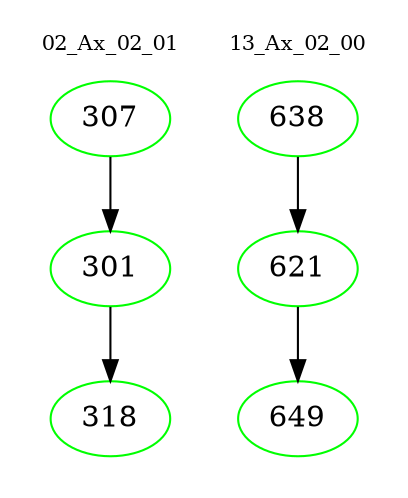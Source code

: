 digraph{
subgraph cluster_0 {
color = white
label = "02_Ax_02_01";
fontsize=10;
T0_307 [label="307", color="green"]
T0_307 -> T0_301 [color="black"]
T0_301 [label="301", color="green"]
T0_301 -> T0_318 [color="black"]
T0_318 [label="318", color="green"]
}
subgraph cluster_1 {
color = white
label = "13_Ax_02_00";
fontsize=10;
T1_638 [label="638", color="green"]
T1_638 -> T1_621 [color="black"]
T1_621 [label="621", color="green"]
T1_621 -> T1_649 [color="black"]
T1_649 [label="649", color="green"]
}
}
